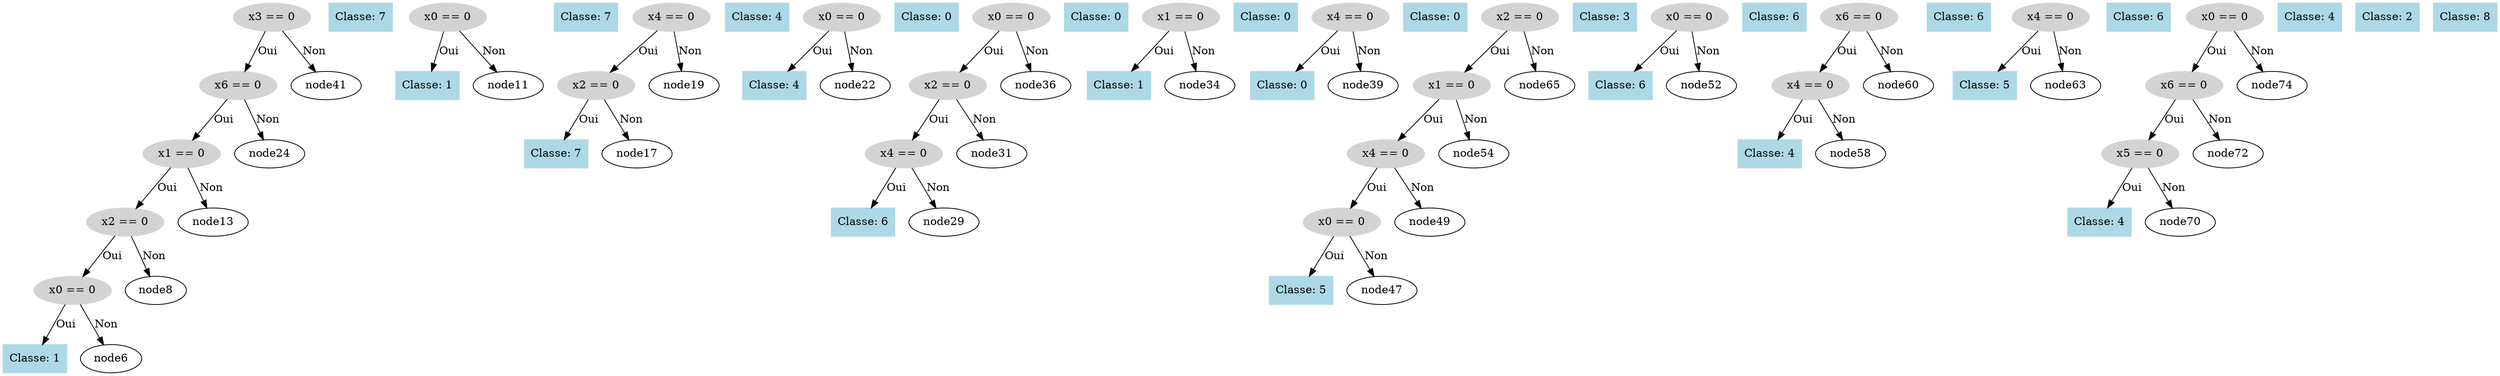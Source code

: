 digraph DecisionTree {
  node0 [label="x3 == 0", shape=ellipse, style=filled, color=lightgray];
  node0 -> node1 [label="Oui"];
  node1 [label="x6 == 0", shape=ellipse, style=filled, color=lightgray];
  node1 -> node2 [label="Oui"];
  node2 [label="x1 == 0", shape=ellipse, style=filled, color=lightgray];
  node2 -> node3 [label="Oui"];
  node3 [label="x2 == 0", shape=ellipse, style=filled, color=lightgray];
  node3 -> node4 [label="Oui"];
  node4 [label="x0 == 0", shape=ellipse, style=filled, color=lightgray];
  node4 -> node5 [label="Oui"];
  node5 [label="Classe: 1", shape=box, style=filled, color=lightblue];
  node4 -> node6 [label="Non"];
  node7 [label="Classe: 7", shape=box, style=filled, color=lightblue];
  node3 -> node8 [label="Non"];
  node9 [label="x0 == 0", shape=ellipse, style=filled, color=lightgray];
  node9 -> node10 [label="Oui"];
  node10 [label="Classe: 1", shape=box, style=filled, color=lightblue];
  node9 -> node11 [label="Non"];
  node12 [label="Classe: 7", shape=box, style=filled, color=lightblue];
  node2 -> node13 [label="Non"];
  node14 [label="x4 == 0", shape=ellipse, style=filled, color=lightgray];
  node14 -> node15 [label="Oui"];
  node15 [label="x2 == 0", shape=ellipse, style=filled, color=lightgray];
  node15 -> node16 [label="Oui"];
  node16 [label="Classe: 7", shape=box, style=filled, color=lightblue];
  node15 -> node17 [label="Non"];
  node18 [label="Classe: 4", shape=box, style=filled, color=lightblue];
  node14 -> node19 [label="Non"];
  node20 [label="x0 == 0", shape=ellipse, style=filled, color=lightgray];
  node20 -> node21 [label="Oui"];
  node21 [label="Classe: 4", shape=box, style=filled, color=lightblue];
  node20 -> node22 [label="Non"];
  node23 [label="Classe: 0", shape=box, style=filled, color=lightblue];
  node1 -> node24 [label="Non"];
  node25 [label="x0 == 0", shape=ellipse, style=filled, color=lightgray];
  node25 -> node26 [label="Oui"];
  node26 [label="x2 == 0", shape=ellipse, style=filled, color=lightgray];
  node26 -> node27 [label="Oui"];
  node27 [label="x4 == 0", shape=ellipse, style=filled, color=lightgray];
  node27 -> node28 [label="Oui"];
  node28 [label="Classe: 6", shape=box, style=filled, color=lightblue];
  node27 -> node29 [label="Non"];
  node30 [label="Classe: 0", shape=box, style=filled, color=lightblue];
  node26 -> node31 [label="Non"];
  node32 [label="x1 == 0", shape=ellipse, style=filled, color=lightgray];
  node32 -> node33 [label="Oui"];
  node33 [label="Classe: 1", shape=box, style=filled, color=lightblue];
  node32 -> node34 [label="Non"];
  node35 [label="Classe: 0", shape=box, style=filled, color=lightblue];
  node25 -> node36 [label="Non"];
  node37 [label="x4 == 0", shape=ellipse, style=filled, color=lightgray];
  node37 -> node38 [label="Oui"];
  node38 [label="Classe: 0", shape=box, style=filled, color=lightblue];
  node37 -> node39 [label="Non"];
  node40 [label="Classe: 0", shape=box, style=filled, color=lightblue];
  node0 -> node41 [label="Non"];
  node42 [label="x2 == 0", shape=ellipse, style=filled, color=lightgray];
  node42 -> node43 [label="Oui"];
  node43 [label="x1 == 0", shape=ellipse, style=filled, color=lightgray];
  node43 -> node44 [label="Oui"];
  node44 [label="x4 == 0", shape=ellipse, style=filled, color=lightgray];
  node44 -> node45 [label="Oui"];
  node45 [label="x0 == 0", shape=ellipse, style=filled, color=lightgray];
  node45 -> node46 [label="Oui"];
  node46 [label="Classe: 5", shape=box, style=filled, color=lightblue];
  node45 -> node47 [label="Non"];
  node48 [label="Classe: 3", shape=box, style=filled, color=lightblue];
  node44 -> node49 [label="Non"];
  node50 [label="x0 == 0", shape=ellipse, style=filled, color=lightgray];
  node50 -> node51 [label="Oui"];
  node51 [label="Classe: 6", shape=box, style=filled, color=lightblue];
  node50 -> node52 [label="Non"];
  node53 [label="Classe: 6", shape=box, style=filled, color=lightblue];
  node43 -> node54 [label="Non"];
  node55 [label="x6 == 0", shape=ellipse, style=filled, color=lightgray];
  node55 -> node56 [label="Oui"];
  node56 [label="x4 == 0", shape=ellipse, style=filled, color=lightgray];
  node56 -> node57 [label="Oui"];
  node57 [label="Classe: 4", shape=box, style=filled, color=lightblue];
  node56 -> node58 [label="Non"];
  node59 [label="Classe: 6", shape=box, style=filled, color=lightblue];
  node55 -> node60 [label="Non"];
  node61 [label="x4 == 0", shape=ellipse, style=filled, color=lightgray];
  node61 -> node62 [label="Oui"];
  node62 [label="Classe: 5", shape=box, style=filled, color=lightblue];
  node61 -> node63 [label="Non"];
  node64 [label="Classe: 6", shape=box, style=filled, color=lightblue];
  node42 -> node65 [label="Non"];
  node66 [label="x0 == 0", shape=ellipse, style=filled, color=lightgray];
  node66 -> node67 [label="Oui"];
  node67 [label="x6 == 0", shape=ellipse, style=filled, color=lightgray];
  node67 -> node68 [label="Oui"];
  node68 [label="x5 == 0", shape=ellipse, style=filled, color=lightgray];
  node68 -> node69 [label="Oui"];
  node69 [label="Classe: 4", shape=box, style=filled, color=lightblue];
  node68 -> node70 [label="Non"];
  node71 [label="Classe: 4", shape=box, style=filled, color=lightblue];
  node67 -> node72 [label="Non"];
  node73 [label="Classe: 2", shape=box, style=filled, color=lightblue];
  node66 -> node74 [label="Non"];
  node75 [label="Classe: 8", shape=box, style=filled, color=lightblue];
}
